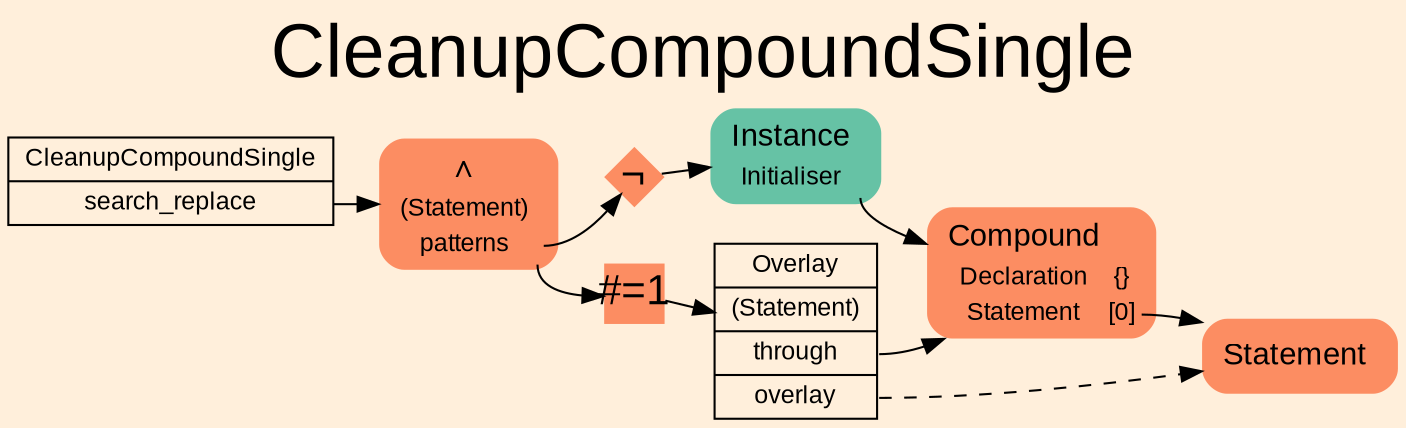 digraph "CleanupCompoundSingle" {
label = "CleanupCompoundSingle"
labelloc = t
fontsize = "36"
graph [
    rankdir = "LR"
    ranksep = 0.3
    bgcolor = antiquewhite1
    color = black
    fontcolor = black
    fontname = "Arial"
];
node [
    fontname = "Arial"
];
edge [
    fontname = "Arial"
];

// -------------------- transformation figure --------------------
// -------- block CR#P56-0 ----------
"CR#P56-0" [
    shape = "record"
    fillcolor = antiquewhite1
    label = "<fixed> CleanupCompoundSingle | <port0> search_replace"
    style = "filled"
    fontsize = "12"
    color = black
    fontcolor = black
];

"CR#P56-0":port0 -> "#B-2-952" [
    color = black
    fontcolor = black
];

// -------- block #B-2-952 ----------
"#B-2-952" [
    shape = "plaintext"
    fillcolor = "/set28/2"
    label = <<TABLE BORDER="0" CELLBORDER="0" CELLSPACING="0">
     <TR><TD><FONT POINT-SIZE="15.0">∧</FONT></TD><TD></TD></TR>
     <TR><TD>(Statement)</TD><TD PORT="port0"></TD></TR>
     <TR><TD>patterns</TD><TD PORT="port1"></TD></TR>
    </TABLE>>
    style = "rounded,filled"
    fontsize = "12"
];

"#B-2-952":port1 -> "#B-2-955" [
    color = black
    fontcolor = black
];

"#B-2-952":port1 -> "#B-2-953" [
    color = black
    fontcolor = black
];

// -------- block #B-2-955 ----------
"#B-2-955" [
    shape = "square"
    fillcolor = "/set28/2"
    label = <#=1>
    style = "filled"
    fontsize = "20"
    penwidth = 0.0
    fixedsize = true
    width = 0.4
    height = 0.4
];

"#B-2-955" -> "#B-2-956" [
    color = black
    fontcolor = black
];

// -------- block #B-2-956 ----------
"#B-2-956" [
    shape = "record"
    fillcolor = antiquewhite1
    label = "<fixed> Overlay | <port0> (Statement) | <port1> through | <port2> overlay"
    style = "filled"
    fontsize = "12"
    color = black
    fontcolor = black
];

"#B-2-956":port1 -> "#B-2-957" [
    color = black
    fontcolor = black
];

"#B-2-956":port2 -> "#B-2-958" [
    style="dashed"
    color = black
    fontcolor = black
];

// -------- block #B-2-957 ----------
"#B-2-957" [
    shape = "plaintext"
    fillcolor = "/set28/2"
    label = <<TABLE BORDER="0" CELLBORDER="0" CELLSPACING="0">
     <TR><TD><FONT POINT-SIZE="15.0">Compound</FONT></TD><TD></TD></TR>
     <TR><TD>Declaration</TD><TD PORT="port0">{}</TD></TR>
     <TR><TD>Statement</TD><TD PORT="port1">[0]</TD></TR>
    </TABLE>>
    style = "rounded,filled"
    fontsize = "12"
];

"#B-2-957":port1 -> "#B-2-958" [
    color = black
    fontcolor = black
];

// -------- block #B-2-958 ----------
"#B-2-958" [
    shape = "plaintext"
    fillcolor = "/set28/2"
    label = <<TABLE BORDER="0" CELLBORDER="0" CELLSPACING="0">
     <TR><TD><FONT POINT-SIZE="15.0">Statement</FONT></TD><TD></TD></TR>
    </TABLE>>
    style = "rounded,filled"
    fontsize = "12"
];

// -------- block #B-2-953 ----------
"#B-2-953" [
    shape = "diamond"
    fillcolor = "/set28/2"
    label = <¬>
    style = "filled"
    fontsize = "20"
    penwidth = 0.0
    fixedsize = true
    width = 0.4
    height = 0.4
];

"#B-2-953" -> "#B-2-954" [
    color = black
    fontcolor = black
];

// -------- block #B-2-954 ----------
"#B-2-954" [
    shape = "plaintext"
    fillcolor = "/set28/1"
    label = <<TABLE BORDER="0" CELLBORDER="0" CELLSPACING="0">
     <TR><TD><FONT POINT-SIZE="15.0">Instance</FONT></TD><TD></TD></TR>
     <TR><TD>Initialiser</TD><TD PORT="port0"></TD></TR>
    </TABLE>>
    style = "rounded,filled"
    fontsize = "12"
];

"#B-2-954":port0 -> "#B-2-957" [
    color = black
    fontcolor = black
];


}
